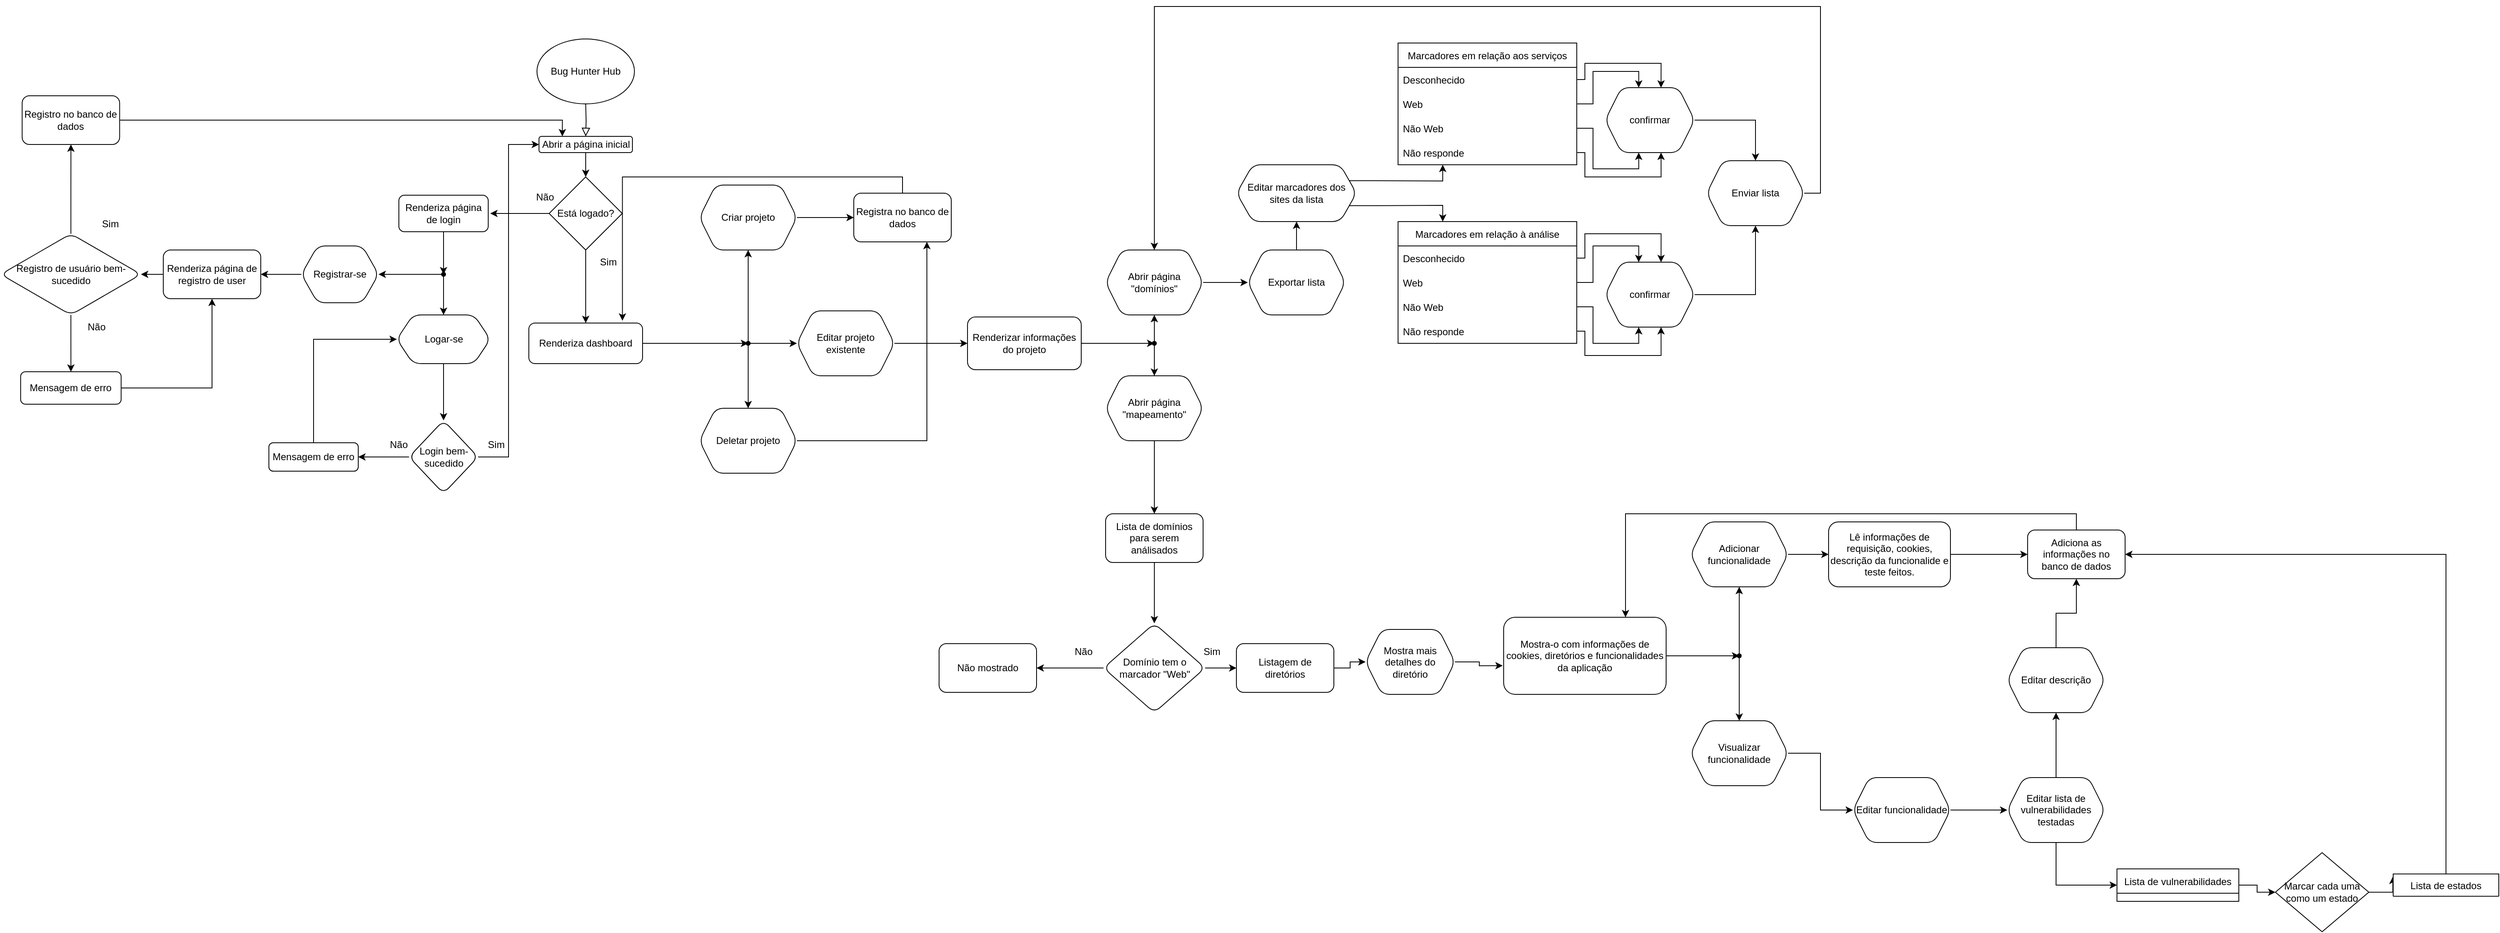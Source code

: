 <mxfile version="20.4.0" type="google"><diagram id="C5RBs43oDa-KdzZeNtuy" name="Page-1"><mxGraphModel grid="1" page="1" gridSize="10" guides="1" tooltips="1" connect="1" arrows="1" fold="1" pageScale="1" pageWidth="827" pageHeight="1169" math="0" shadow="0"><root><mxCell id="WIyWlLk6GJQsqaUBKTNV-0"/><mxCell id="WIyWlLk6GJQsqaUBKTNV-1" parent="WIyWlLk6GJQsqaUBKTNV-0"/><mxCell id="WIyWlLk6GJQsqaUBKTNV-2" value="" style="rounded=0;html=1;jettySize=auto;orthogonalLoop=1;fontSize=11;endArrow=block;endFill=0;endSize=8;strokeWidth=1;shadow=0;labelBackgroundColor=none;edgeStyle=orthogonalEdgeStyle;" edge="1" parent="WIyWlLk6GJQsqaUBKTNV-1" target="bFEDkr_F1PWf1MntrnYC-0"><mxGeometry relative="1" as="geometry"><mxPoint x="380" y="80" as="sourcePoint"/><mxPoint x="315" y="240" as="targetPoint"/></mxGeometry></mxCell><mxCell id="bFEDkr_F1PWf1MntrnYC-7" value="" style="edgeStyle=orthogonalEdgeStyle;rounded=0;orthogonalLoop=1;jettySize=auto;html=1;" edge="1" parent="WIyWlLk6GJQsqaUBKTNV-1" source="bFEDkr_F1PWf1MntrnYC-0" target="bFEDkr_F1PWf1MntrnYC-1"><mxGeometry relative="1" as="geometry"/></mxCell><mxCell id="bFEDkr_F1PWf1MntrnYC-0" value="Abrir a página inicial" style="rounded=1;whiteSpace=wrap;html=1;" vertex="1" parent="WIyWlLk6GJQsqaUBKTNV-1"><mxGeometry x="322.5" y="120" width="115" height="20" as="geometry"/></mxCell><mxCell id="bFEDkr_F1PWf1MntrnYC-9" value="" style="edgeStyle=orthogonalEdgeStyle;rounded=0;orthogonalLoop=1;jettySize=auto;html=1;" edge="1" parent="WIyWlLk6GJQsqaUBKTNV-1" source="bFEDkr_F1PWf1MntrnYC-1"><mxGeometry relative="1" as="geometry"><mxPoint x="262.5" y="215" as="targetPoint"/></mxGeometry></mxCell><mxCell id="bFEDkr_F1PWf1MntrnYC-74" value="" style="edgeStyle=orthogonalEdgeStyle;rounded=0;orthogonalLoop=1;jettySize=auto;html=1;" edge="1" parent="WIyWlLk6GJQsqaUBKTNV-1" source="bFEDkr_F1PWf1MntrnYC-1" target="bFEDkr_F1PWf1MntrnYC-73"><mxGeometry relative="1" as="geometry"/></mxCell><mxCell id="bFEDkr_F1PWf1MntrnYC-1" value="Está logado?" style="rhombus;whiteSpace=wrap;html=1;" vertex="1" parent="WIyWlLk6GJQsqaUBKTNV-1"><mxGeometry x="335" y="170" width="90" height="90" as="geometry"/></mxCell><mxCell id="bFEDkr_F1PWf1MntrnYC-10" value="Não" style="text;html=1;strokeColor=none;fillColor=none;align=center;verticalAlign=middle;whiteSpace=wrap;rounded=0;" vertex="1" parent="WIyWlLk6GJQsqaUBKTNV-1"><mxGeometry x="300" y="180" width="60" height="30" as="geometry"/></mxCell><mxCell id="bFEDkr_F1PWf1MntrnYC-54" value="" style="edgeStyle=orthogonalEdgeStyle;rounded=0;orthogonalLoop=1;jettySize=auto;html=1;" edge="1" parent="WIyWlLk6GJQsqaUBKTNV-1" source="bFEDkr_F1PWf1MntrnYC-15" target="bFEDkr_F1PWf1MntrnYC-53"><mxGeometry relative="1" as="geometry"/></mxCell><mxCell id="bFEDkr_F1PWf1MntrnYC-15" value="Renderiza página de login" style="rounded=1;whiteSpace=wrap;html=1;" vertex="1" parent="WIyWlLk6GJQsqaUBKTNV-1"><mxGeometry x="150" y="192.5" width="110" height="45" as="geometry"/></mxCell><mxCell id="bFEDkr_F1PWf1MntrnYC-64" value="" style="edgeStyle=orthogonalEdgeStyle;rounded=0;orthogonalLoop=1;jettySize=auto;html=1;" edge="1" parent="WIyWlLk6GJQsqaUBKTNV-1" source="bFEDkr_F1PWf1MntrnYC-16" target="bFEDkr_F1PWf1MntrnYC-63"><mxGeometry relative="1" as="geometry"/></mxCell><mxCell id="bFEDkr_F1PWf1MntrnYC-16" value="Logar-se" style="shape=hexagon;perimeter=hexagonPerimeter2;whiteSpace=wrap;html=1;fixedSize=1;rounded=1;" vertex="1" parent="WIyWlLk6GJQsqaUBKTNV-1"><mxGeometry x="147.5" y="340" width="115" height="60" as="geometry"/></mxCell><mxCell id="bFEDkr_F1PWf1MntrnYC-19" value="Bug Hunter Hub" style="ellipse;whiteSpace=wrap;html=1;" vertex="1" parent="WIyWlLk6GJQsqaUBKTNV-1"><mxGeometry x="320" width="120" height="80" as="geometry"/></mxCell><mxCell id="bFEDkr_F1PWf1MntrnYC-38" value="" style="edgeStyle=orthogonalEdgeStyle;rounded=0;orthogonalLoop=1;jettySize=auto;html=1;exitX=0;exitY=0.5;exitDx=0;exitDy=0;" edge="1" parent="WIyWlLk6GJQsqaUBKTNV-1" source="bFEDkr_F1PWf1MntrnYC-59" target="bFEDkr_F1PWf1MntrnYC-37"><mxGeometry relative="1" as="geometry"><mxPoint x="-250" y="290" as="sourcePoint"/></mxGeometry></mxCell><mxCell id="bFEDkr_F1PWf1MntrnYC-45" value="" style="edgeStyle=orthogonalEdgeStyle;rounded=0;orthogonalLoop=1;jettySize=auto;html=1;" edge="1" parent="WIyWlLk6GJQsqaUBKTNV-1" source="bFEDkr_F1PWf1MntrnYC-37" target="bFEDkr_F1PWf1MntrnYC-44"><mxGeometry relative="1" as="geometry"/></mxCell><mxCell id="bFEDkr_F1PWf1MntrnYC-83" value="" style="edgeStyle=orthogonalEdgeStyle;rounded=0;orthogonalLoop=1;jettySize=auto;html=1;" edge="1" parent="WIyWlLk6GJQsqaUBKTNV-1" source="bFEDkr_F1PWf1MntrnYC-37" target="bFEDkr_F1PWf1MntrnYC-82"><mxGeometry relative="1" as="geometry"/></mxCell><mxCell id="bFEDkr_F1PWf1MntrnYC-37" value="Registro de usuário bem-sucedido" style="rhombus;whiteSpace=wrap;html=1;rounded=1;" vertex="1" parent="WIyWlLk6GJQsqaUBKTNV-1"><mxGeometry x="-340" y="240" width="172.5" height="100" as="geometry"/></mxCell><mxCell id="bFEDkr_F1PWf1MntrnYC-43" value="Sim" style="text;html=1;strokeColor=none;fillColor=none;align=center;verticalAlign=middle;whiteSpace=wrap;rounded=0;" vertex="1" parent="WIyWlLk6GJQsqaUBKTNV-1"><mxGeometry x="-230" y="217.5" width="50" height="20" as="geometry"/></mxCell><mxCell id="bFEDkr_F1PWf1MntrnYC-47" value="" style="edgeStyle=orthogonalEdgeStyle;rounded=0;orthogonalLoop=1;jettySize=auto;html=1;entryX=0.5;entryY=1;entryDx=0;entryDy=0;" edge="1" parent="WIyWlLk6GJQsqaUBKTNV-1" source="bFEDkr_F1PWf1MntrnYC-44" target="bFEDkr_F1PWf1MntrnYC-59"><mxGeometry relative="1" as="geometry"><mxPoint x="-192.5" y="320" as="targetPoint"/></mxGeometry></mxCell><mxCell id="bFEDkr_F1PWf1MntrnYC-44" value="Mensagem de erro" style="whiteSpace=wrap;html=1;rounded=1;" vertex="1" parent="WIyWlLk6GJQsqaUBKTNV-1"><mxGeometry x="-315.62" y="410" width="123.75" height="40" as="geometry"/></mxCell><mxCell id="bFEDkr_F1PWf1MntrnYC-48" value="Não" style="text;html=1;strokeColor=none;fillColor=none;align=center;verticalAlign=middle;whiteSpace=wrap;rounded=0;" vertex="1" parent="WIyWlLk6GJQsqaUBKTNV-1"><mxGeometry x="-251.87" y="340" width="60" height="30" as="geometry"/></mxCell><mxCell id="bFEDkr_F1PWf1MntrnYC-58" value="" style="edgeStyle=orthogonalEdgeStyle;rounded=0;orthogonalLoop=1;jettySize=auto;html=1;" edge="1" parent="WIyWlLk6GJQsqaUBKTNV-1" source="bFEDkr_F1PWf1MntrnYC-53" target="bFEDkr_F1PWf1MntrnYC-57"><mxGeometry relative="1" as="geometry"/></mxCell><mxCell id="bFEDkr_F1PWf1MntrnYC-61" style="edgeStyle=orthogonalEdgeStyle;rounded=0;orthogonalLoop=1;jettySize=auto;html=1;entryX=0.5;entryY=0;entryDx=0;entryDy=0;" edge="1" parent="WIyWlLk6GJQsqaUBKTNV-1" source="bFEDkr_F1PWf1MntrnYC-53" target="bFEDkr_F1PWf1MntrnYC-16"><mxGeometry relative="1" as="geometry"/></mxCell><mxCell id="bFEDkr_F1PWf1MntrnYC-53" value="" style="shape=waypoint;sketch=0;size=6;pointerEvents=1;points=[];fillColor=default;resizable=0;rotatable=0;perimeter=centerPerimeter;snapToPoint=1;rounded=1;" vertex="1" parent="WIyWlLk6GJQsqaUBKTNV-1"><mxGeometry x="185" y="270" width="40" height="40" as="geometry"/></mxCell><mxCell id="bFEDkr_F1PWf1MntrnYC-60" style="edgeStyle=orthogonalEdgeStyle;rounded=0;orthogonalLoop=1;jettySize=auto;html=1;exitX=0;exitY=0.5;exitDx=0;exitDy=0;" edge="1" parent="WIyWlLk6GJQsqaUBKTNV-1" source="bFEDkr_F1PWf1MntrnYC-57" target="bFEDkr_F1PWf1MntrnYC-59"><mxGeometry relative="1" as="geometry"/></mxCell><mxCell id="bFEDkr_F1PWf1MntrnYC-57" value="Registrar-se" style="shape=hexagon;perimeter=hexagonPerimeter2;whiteSpace=wrap;html=1;fixedSize=1;sketch=0;rounded=1;" vertex="1" parent="WIyWlLk6GJQsqaUBKTNV-1"><mxGeometry x="30" y="255" width="95" height="70" as="geometry"/></mxCell><mxCell id="bFEDkr_F1PWf1MntrnYC-59" value="Renderiza página de registro de user" style="rounded=1;whiteSpace=wrap;html=1;" vertex="1" parent="WIyWlLk6GJQsqaUBKTNV-1"><mxGeometry x="-140" y="260" width="120" height="60" as="geometry"/></mxCell><mxCell id="bFEDkr_F1PWf1MntrnYC-69" value="" style="edgeStyle=orthogonalEdgeStyle;rounded=0;orthogonalLoop=1;jettySize=auto;html=1;" edge="1" parent="WIyWlLk6GJQsqaUBKTNV-1" source="bFEDkr_F1PWf1MntrnYC-63" target="bFEDkr_F1PWf1MntrnYC-68"><mxGeometry relative="1" as="geometry"/></mxCell><mxCell id="bFEDkr_F1PWf1MntrnYC-85" style="edgeStyle=orthogonalEdgeStyle;rounded=0;orthogonalLoop=1;jettySize=auto;html=1;exitX=1;exitY=0.5;exitDx=0;exitDy=0;entryX=0;entryY=0.5;entryDx=0;entryDy=0;" edge="1" parent="WIyWlLk6GJQsqaUBKTNV-1" source="bFEDkr_F1PWf1MntrnYC-63" target="bFEDkr_F1PWf1MntrnYC-0"><mxGeometry relative="1" as="geometry"/></mxCell><mxCell id="bFEDkr_F1PWf1MntrnYC-63" value="Login bem-sucedido" style="rhombus;whiteSpace=wrap;html=1;rounded=1;" vertex="1" parent="WIyWlLk6GJQsqaUBKTNV-1"><mxGeometry x="162.5" y="470" width="85" height="90" as="geometry"/></mxCell><mxCell id="bFEDkr_F1PWf1MntrnYC-71" style="edgeStyle=orthogonalEdgeStyle;rounded=0;orthogonalLoop=1;jettySize=auto;html=1;exitX=0.5;exitY=0;exitDx=0;exitDy=0;entryX=0;entryY=0.5;entryDx=0;entryDy=0;" edge="1" parent="WIyWlLk6GJQsqaUBKTNV-1" source="bFEDkr_F1PWf1MntrnYC-68" target="bFEDkr_F1PWf1MntrnYC-16"><mxGeometry relative="1" as="geometry"/></mxCell><mxCell id="bFEDkr_F1PWf1MntrnYC-68" value="Mensagem de erro" style="whiteSpace=wrap;html=1;rounded=1;" vertex="1" parent="WIyWlLk6GJQsqaUBKTNV-1"><mxGeometry x="-10" y="497.5" width="110" height="35" as="geometry"/></mxCell><mxCell id="bFEDkr_F1PWf1MntrnYC-70" value="Não" style="text;html=1;strokeColor=none;fillColor=none;align=center;verticalAlign=middle;whiteSpace=wrap;rounded=0;" vertex="1" parent="WIyWlLk6GJQsqaUBKTNV-1"><mxGeometry x="120" y="485" width="60" height="30" as="geometry"/></mxCell><mxCell id="bFEDkr_F1PWf1MntrnYC-87" style="edgeStyle=orthogonalEdgeStyle;rounded=0;orthogonalLoop=1;jettySize=auto;html=1;exitX=1;exitY=0.5;exitDx=0;exitDy=0;" edge="1" parent="WIyWlLk6GJQsqaUBKTNV-1" source="bFEDkr_F1PWf1MntrnYC-73"><mxGeometry relative="1" as="geometry"><mxPoint x="440.353" y="365.529" as="targetPoint"/></mxGeometry></mxCell><mxCell id="bFEDkr_F1PWf1MntrnYC-89" value="" style="edgeStyle=orthogonalEdgeStyle;rounded=0;orthogonalLoop=1;jettySize=auto;html=1;" edge="1" parent="WIyWlLk6GJQsqaUBKTNV-1" source="bFEDkr_F1PWf1MntrnYC-73" target="bFEDkr_F1PWf1MntrnYC-88"><mxGeometry relative="1" as="geometry"/></mxCell><mxCell id="bFEDkr_F1PWf1MntrnYC-73" value="Renderiza dashboard" style="rounded=1;whiteSpace=wrap;html=1;" vertex="1" parent="WIyWlLk6GJQsqaUBKTNV-1"><mxGeometry x="310" y="350" width="140" height="50" as="geometry"/></mxCell><mxCell id="bFEDkr_F1PWf1MntrnYC-75" value="Sim" style="text;html=1;strokeColor=none;fillColor=none;align=center;verticalAlign=middle;whiteSpace=wrap;rounded=0;" vertex="1" parent="WIyWlLk6GJQsqaUBKTNV-1"><mxGeometry x="377.5" y="260" width="60" height="30" as="geometry"/></mxCell><mxCell id="bFEDkr_F1PWf1MntrnYC-84" style="edgeStyle=orthogonalEdgeStyle;rounded=0;orthogonalLoop=1;jettySize=auto;html=1;exitX=1;exitY=0.5;exitDx=0;exitDy=0;entryX=0.25;entryY=0;entryDx=0;entryDy=0;" edge="1" parent="WIyWlLk6GJQsqaUBKTNV-1" source="bFEDkr_F1PWf1MntrnYC-82" target="bFEDkr_F1PWf1MntrnYC-0"><mxGeometry relative="1" as="geometry"/></mxCell><mxCell id="bFEDkr_F1PWf1MntrnYC-82" value="Registro no banco de dados" style="whiteSpace=wrap;html=1;rounded=1;" vertex="1" parent="WIyWlLk6GJQsqaUBKTNV-1"><mxGeometry x="-313.74" y="70" width="120" height="60" as="geometry"/></mxCell><mxCell id="bFEDkr_F1PWf1MntrnYC-86" value="Sim" style="text;html=1;strokeColor=none;fillColor=none;align=center;verticalAlign=middle;whiteSpace=wrap;rounded=0;" vertex="1" parent="WIyWlLk6GJQsqaUBKTNV-1"><mxGeometry x="240" y="485" width="60" height="30" as="geometry"/></mxCell><mxCell id="bFEDkr_F1PWf1MntrnYC-91" value="" style="edgeStyle=orthogonalEdgeStyle;rounded=0;orthogonalLoop=1;jettySize=auto;html=1;" edge="1" parent="WIyWlLk6GJQsqaUBKTNV-1" source="bFEDkr_F1PWf1MntrnYC-88" target="bFEDkr_F1PWf1MntrnYC-90"><mxGeometry relative="1" as="geometry"/></mxCell><mxCell id="bFEDkr_F1PWf1MntrnYC-97" value="" style="edgeStyle=orthogonalEdgeStyle;rounded=0;orthogonalLoop=1;jettySize=auto;html=1;" edge="1" parent="WIyWlLk6GJQsqaUBKTNV-1" source="bFEDkr_F1PWf1MntrnYC-88" target="bFEDkr_F1PWf1MntrnYC-96"><mxGeometry relative="1" as="geometry"/></mxCell><mxCell id="bFEDkr_F1PWf1MntrnYC-99" value="" style="edgeStyle=orthogonalEdgeStyle;rounded=0;orthogonalLoop=1;jettySize=auto;html=1;" edge="1" parent="WIyWlLk6GJQsqaUBKTNV-1" source="bFEDkr_F1PWf1MntrnYC-88" target="bFEDkr_F1PWf1MntrnYC-98"><mxGeometry relative="1" as="geometry"/></mxCell><mxCell id="bFEDkr_F1PWf1MntrnYC-88" value="" style="shape=waypoint;sketch=0;size=6;pointerEvents=1;points=[];fillColor=default;resizable=0;rotatable=0;perimeter=centerPerimeter;snapToPoint=1;rounded=1;" vertex="1" parent="WIyWlLk6GJQsqaUBKTNV-1"><mxGeometry x="560" y="355" width="40" height="40" as="geometry"/></mxCell><mxCell id="bFEDkr_F1PWf1MntrnYC-94" value="" style="edgeStyle=orthogonalEdgeStyle;rounded=0;orthogonalLoop=1;jettySize=auto;html=1;" edge="1" parent="WIyWlLk6GJQsqaUBKTNV-1" source="bFEDkr_F1PWf1MntrnYC-90" target="bFEDkr_F1PWf1MntrnYC-93"><mxGeometry relative="1" as="geometry"/></mxCell><mxCell id="bFEDkr_F1PWf1MntrnYC-90" value="Criar projeto" style="shape=hexagon;perimeter=hexagonPerimeter2;whiteSpace=wrap;html=1;fixedSize=1;sketch=0;rounded=1;" vertex="1" parent="WIyWlLk6GJQsqaUBKTNV-1"><mxGeometry x="520" y="180" width="120" height="80" as="geometry"/></mxCell><mxCell id="bFEDkr_F1PWf1MntrnYC-95" style="edgeStyle=orthogonalEdgeStyle;rounded=0;orthogonalLoop=1;jettySize=auto;html=1;exitX=0.5;exitY=0;exitDx=0;exitDy=0;entryX=0.823;entryY=-0.058;entryDx=0;entryDy=0;entryPerimeter=0;" edge="1" parent="WIyWlLk6GJQsqaUBKTNV-1" source="bFEDkr_F1PWf1MntrnYC-93" target="bFEDkr_F1PWf1MntrnYC-73"><mxGeometry relative="1" as="geometry"/></mxCell><mxCell id="bFEDkr_F1PWf1MntrnYC-93" value="Registra no banco de dados" style="rounded=1;whiteSpace=wrap;html=1;sketch=0;" vertex="1" parent="WIyWlLk6GJQsqaUBKTNV-1"><mxGeometry x="710" y="190" width="120" height="60" as="geometry"/></mxCell><mxCell id="bFEDkr_F1PWf1MntrnYC-102" style="edgeStyle=orthogonalEdgeStyle;rounded=0;orthogonalLoop=1;jettySize=auto;html=1;exitX=1;exitY=0.5;exitDx=0;exitDy=0;entryX=0.75;entryY=1;entryDx=0;entryDy=0;" edge="1" parent="WIyWlLk6GJQsqaUBKTNV-1" source="bFEDkr_F1PWf1MntrnYC-96" target="bFEDkr_F1PWf1MntrnYC-93"><mxGeometry relative="1" as="geometry"/></mxCell><mxCell id="bFEDkr_F1PWf1MntrnYC-96" value="Deletar projeto" style="shape=hexagon;perimeter=hexagonPerimeter2;whiteSpace=wrap;html=1;fixedSize=1;sketch=0;rounded=1;" vertex="1" parent="WIyWlLk6GJQsqaUBKTNV-1"><mxGeometry x="520" y="455" width="120" height="80" as="geometry"/></mxCell><mxCell id="bFEDkr_F1PWf1MntrnYC-106" value="" style="edgeStyle=orthogonalEdgeStyle;rounded=0;orthogonalLoop=1;jettySize=auto;html=1;" edge="1" parent="WIyWlLk6GJQsqaUBKTNV-1" source="bFEDkr_F1PWf1MntrnYC-98" target="bFEDkr_F1PWf1MntrnYC-105"><mxGeometry relative="1" as="geometry"/></mxCell><mxCell id="bFEDkr_F1PWf1MntrnYC-98" value="Editar projeto existente" style="shape=hexagon;perimeter=hexagonPerimeter2;whiteSpace=wrap;html=1;fixedSize=1;sketch=0;rounded=1;" vertex="1" parent="WIyWlLk6GJQsqaUBKTNV-1"><mxGeometry x="640" y="335" width="120" height="80" as="geometry"/></mxCell><mxCell id="bFEDkr_F1PWf1MntrnYC-113" value="" style="edgeStyle=orthogonalEdgeStyle;rounded=0;orthogonalLoop=1;jettySize=auto;html=1;" edge="1" parent="WIyWlLk6GJQsqaUBKTNV-1" source="bFEDkr_F1PWf1MntrnYC-105" target="bFEDkr_F1PWf1MntrnYC-112"><mxGeometry relative="1" as="geometry"/></mxCell><mxCell id="bFEDkr_F1PWf1MntrnYC-105" value="Renderizar informações do projeto" style="rounded=1;whiteSpace=wrap;html=1;sketch=0;" vertex="1" parent="WIyWlLk6GJQsqaUBKTNV-1"><mxGeometry x="850" y="342.5" width="140" height="65" as="geometry"/></mxCell><mxCell id="Kjk6HIuA1YvNjV5WwaWf-91" style="edgeStyle=orthogonalEdgeStyle;rounded=0;orthogonalLoop=1;jettySize=auto;html=1;entryX=0;entryY=0.5;entryDx=0;entryDy=0;" edge="1" parent="WIyWlLk6GJQsqaUBKTNV-1" source="bFEDkr_F1PWf1MntrnYC-108" target="Kjk6HIuA1YvNjV5WwaWf-9"><mxGeometry relative="1" as="geometry"/></mxCell><mxCell id="bFEDkr_F1PWf1MntrnYC-108" value="Abrir página &quot;domínios&quot;" style="shape=hexagon;perimeter=hexagonPerimeter2;whiteSpace=wrap;html=1;fixedSize=1;rounded=1;sketch=0;" vertex="1" parent="WIyWlLk6GJQsqaUBKTNV-1"><mxGeometry x="1020" y="260" width="120" height="80" as="geometry"/></mxCell><mxCell id="bFEDkr_F1PWf1MntrnYC-117" value="" style="edgeStyle=orthogonalEdgeStyle;rounded=0;orthogonalLoop=1;jettySize=auto;html=1;" edge="1" parent="WIyWlLk6GJQsqaUBKTNV-1" source="bFEDkr_F1PWf1MntrnYC-110" target="bFEDkr_F1PWf1MntrnYC-116"><mxGeometry relative="1" as="geometry"/></mxCell><mxCell id="bFEDkr_F1PWf1MntrnYC-110" value="Abrir página &quot;mapeamento&quot;" style="shape=hexagon;perimeter=hexagonPerimeter2;whiteSpace=wrap;html=1;fixedSize=1;rounded=1;sketch=0;" vertex="1" parent="WIyWlLk6GJQsqaUBKTNV-1"><mxGeometry x="1020" y="415" width="120" height="80" as="geometry"/></mxCell><mxCell id="bFEDkr_F1PWf1MntrnYC-114" style="edgeStyle=orthogonalEdgeStyle;rounded=0;orthogonalLoop=1;jettySize=auto;html=1;entryX=0.5;entryY=1;entryDx=0;entryDy=0;" edge="1" parent="WIyWlLk6GJQsqaUBKTNV-1" source="bFEDkr_F1PWf1MntrnYC-112" target="bFEDkr_F1PWf1MntrnYC-108"><mxGeometry relative="1" as="geometry"/></mxCell><mxCell id="bFEDkr_F1PWf1MntrnYC-115" style="edgeStyle=orthogonalEdgeStyle;rounded=0;orthogonalLoop=1;jettySize=auto;html=1;entryX=0.5;entryY=0;entryDx=0;entryDy=0;" edge="1" parent="WIyWlLk6GJQsqaUBKTNV-1" source="bFEDkr_F1PWf1MntrnYC-112" target="bFEDkr_F1PWf1MntrnYC-110"><mxGeometry relative="1" as="geometry"/></mxCell><mxCell id="bFEDkr_F1PWf1MntrnYC-112" value="" style="shape=waypoint;sketch=0;size=6;pointerEvents=1;points=[];fillColor=default;resizable=0;rotatable=0;perimeter=centerPerimeter;snapToPoint=1;rounded=1;" vertex="1" parent="WIyWlLk6GJQsqaUBKTNV-1"><mxGeometry x="1060" y="355" width="40" height="40" as="geometry"/></mxCell><mxCell id="bFEDkr_F1PWf1MntrnYC-122" value="" style="edgeStyle=orthogonalEdgeStyle;rounded=0;orthogonalLoop=1;jettySize=auto;html=1;" edge="1" parent="WIyWlLk6GJQsqaUBKTNV-1" source="bFEDkr_F1PWf1MntrnYC-116" target="bFEDkr_F1PWf1MntrnYC-121"><mxGeometry relative="1" as="geometry"/></mxCell><mxCell id="bFEDkr_F1PWf1MntrnYC-116" value="Lista de domínios para serem análisados" style="rounded=1;whiteSpace=wrap;html=1;sketch=0;" vertex="1" parent="WIyWlLk6GJQsqaUBKTNV-1"><mxGeometry x="1020" y="585" width="120" height="60" as="geometry"/></mxCell><mxCell id="bFEDkr_F1PWf1MntrnYC-124" value="" style="edgeStyle=orthogonalEdgeStyle;rounded=0;orthogonalLoop=1;jettySize=auto;html=1;" edge="1" parent="WIyWlLk6GJQsqaUBKTNV-1" source="bFEDkr_F1PWf1MntrnYC-121" target="bFEDkr_F1PWf1MntrnYC-123"><mxGeometry relative="1" as="geometry"/></mxCell><mxCell id="bFEDkr_F1PWf1MntrnYC-208" value="" style="edgeStyle=orthogonalEdgeStyle;rounded=0;orthogonalLoop=1;jettySize=auto;html=1;" edge="1" parent="WIyWlLk6GJQsqaUBKTNV-1" source="bFEDkr_F1PWf1MntrnYC-121" target="bFEDkr_F1PWf1MntrnYC-207"><mxGeometry relative="1" as="geometry"/></mxCell><mxCell id="bFEDkr_F1PWf1MntrnYC-121" value="Domínio tem o marcador &quot;Web&quot;" style="rhombus;whiteSpace=wrap;html=1;rounded=1;sketch=0;" vertex="1" parent="WIyWlLk6GJQsqaUBKTNV-1"><mxGeometry x="1017.5" y="720" width="125" height="110" as="geometry"/></mxCell><mxCell id="Kjk6HIuA1YvNjV5WwaWf-14" style="edgeStyle=orthogonalEdgeStyle;rounded=0;orthogonalLoop=1;jettySize=auto;html=1;" edge="1" parent="WIyWlLk6GJQsqaUBKTNV-1" source="Kjk6HIuA1YvNjV5WwaWf-9" target="Kjk6HIuA1YvNjV5WwaWf-13"><mxGeometry relative="1" as="geometry"/></mxCell><mxCell id="Kjk6HIuA1YvNjV5WwaWf-9" value="Exportar lista" style="shape=hexagon;perimeter=hexagonPerimeter2;whiteSpace=wrap;html=1;fixedSize=1;rounded=1;sketch=0;" vertex="1" parent="WIyWlLk6GJQsqaUBKTNV-1"><mxGeometry x="1195" y="260" width="120" height="80" as="geometry"/></mxCell><mxCell id="bFEDkr_F1PWf1MntrnYC-123" value="Não mostrado" style="whiteSpace=wrap;html=1;rounded=1;sketch=0;" vertex="1" parent="WIyWlLk6GJQsqaUBKTNV-1"><mxGeometry x="815" y="745" width="120" height="60" as="geometry"/></mxCell><mxCell id="bFEDkr_F1PWf1MntrnYC-125" value="Não" style="text;html=1;strokeColor=none;fillColor=none;align=center;verticalAlign=middle;whiteSpace=wrap;rounded=0;" vertex="1" parent="WIyWlLk6GJQsqaUBKTNV-1"><mxGeometry x="962.5" y="740" width="60" height="30" as="geometry"/></mxCell><mxCell id="Kjk6HIuA1YvNjV5WwaWf-92" style="edgeStyle=orthogonalEdgeStyle;rounded=0;orthogonalLoop=1;jettySize=auto;html=1;exitX=1;exitY=0.5;exitDx=0;exitDy=0;entryX=0.5;entryY=0;entryDx=0;entryDy=0;" edge="1" parent="WIyWlLk6GJQsqaUBKTNV-1" source="Kjk6HIuA1YvNjV5WwaWf-11" target="bFEDkr_F1PWf1MntrnYC-108"><mxGeometry relative="1" as="geometry"><Array as="points"><mxPoint x="1900" y="190"/><mxPoint x="1900" y="-40"/><mxPoint x="1080" y="-40"/></Array></mxGeometry></mxCell><mxCell id="Kjk6HIuA1YvNjV5WwaWf-11" value="Enviar lista" style="shape=hexagon;perimeter=hexagonPerimeter2;whiteSpace=wrap;html=1;fixedSize=1;rounded=1;sketch=0;" vertex="1" parent="WIyWlLk6GJQsqaUBKTNV-1"><mxGeometry x="1760" y="150" width="120" height="80" as="geometry"/></mxCell><mxCell id="Kjk6HIuA1YvNjV5WwaWf-58" style="edgeStyle=orthogonalEdgeStyle;rounded=0;orthogonalLoop=1;jettySize=auto;html=1;exitX=1;exitY=0.75;exitDx=0;exitDy=0;entryX=0.25;entryY=0;entryDx=0;entryDy=0;" edge="1" parent="WIyWlLk6GJQsqaUBKTNV-1" source="Kjk6HIuA1YvNjV5WwaWf-13" target="Kjk6HIuA1YvNjV5WwaWf-53"><mxGeometry relative="1" as="geometry"/></mxCell><mxCell id="Kjk6HIuA1YvNjV5WwaWf-59" style="edgeStyle=orthogonalEdgeStyle;rounded=0;orthogonalLoop=1;jettySize=auto;html=1;exitX=1;exitY=0.25;exitDx=0;exitDy=0;entryX=0.25;entryY=1;entryDx=0;entryDy=0;" edge="1" parent="WIyWlLk6GJQsqaUBKTNV-1" source="Kjk6HIuA1YvNjV5WwaWf-13" target="bFEDkr_F1PWf1MntrnYC-174"><mxGeometry relative="1" as="geometry"/></mxCell><mxCell id="Kjk6HIuA1YvNjV5WwaWf-13" value="Editar marcadores dos sites da lista" style="shape=hexagon;perimeter=hexagonPerimeter2;whiteSpace=wrap;html=1;fixedSize=1;rounded=1;sketch=0;" vertex="1" parent="WIyWlLk6GJQsqaUBKTNV-1"><mxGeometry x="1181.25" y="155" width="147.5" height="70" as="geometry"/></mxCell><mxCell id="bFEDkr_F1PWf1MntrnYC-140" value="" style="edgeStyle=orthogonalEdgeStyle;rounded=0;orthogonalLoop=1;jettySize=auto;html=1;" edge="1" parent="WIyWlLk6GJQsqaUBKTNV-1" source="bFEDkr_F1PWf1MntrnYC-128" target="bFEDkr_F1PWf1MntrnYC-139"><mxGeometry relative="1" as="geometry"/></mxCell><mxCell id="bFEDkr_F1PWf1MntrnYC-128" value="Mostra-o com informações de cookies, diretórios e funcionalidades da aplicação" style="whiteSpace=wrap;html=1;rounded=1;sketch=0;" vertex="1" parent="WIyWlLk6GJQsqaUBKTNV-1"><mxGeometry x="1510" y="712.5" width="200" height="95" as="geometry"/></mxCell><mxCell id="bFEDkr_F1PWf1MntrnYC-137" value="" style="edgeStyle=orthogonalEdgeStyle;rounded=0;orthogonalLoop=1;jettySize=auto;html=1;" edge="1" parent="WIyWlLk6GJQsqaUBKTNV-1" source="bFEDkr_F1PWf1MntrnYC-132" target="bFEDkr_F1PWf1MntrnYC-136"><mxGeometry relative="1" as="geometry"/></mxCell><mxCell id="bFEDkr_F1PWf1MntrnYC-132" value="Lê informações de requisição, cookies, descrição da funcionalide e teste feitos." style="whiteSpace=wrap;html=1;rounded=1;sketch=0;" vertex="1" parent="WIyWlLk6GJQsqaUBKTNV-1"><mxGeometry x="1910" y="595" width="150" height="80" as="geometry"/></mxCell><mxCell id="bFEDkr_F1PWf1MntrnYC-135" style="edgeStyle=orthogonalEdgeStyle;rounded=0;orthogonalLoop=1;jettySize=auto;html=1;exitX=1;exitY=0.5;exitDx=0;exitDy=0;entryX=0;entryY=0.5;entryDx=0;entryDy=0;" edge="1" parent="WIyWlLk6GJQsqaUBKTNV-1" source="bFEDkr_F1PWf1MntrnYC-130" target="bFEDkr_F1PWf1MntrnYC-132"><mxGeometry relative="1" as="geometry"/></mxCell><mxCell id="bFEDkr_F1PWf1MntrnYC-130" value="Adicionar funcionalidade" style="shape=hexagon;perimeter=hexagonPerimeter2;whiteSpace=wrap;html=1;fixedSize=1;rounded=1;sketch=0;" vertex="1" parent="WIyWlLk6GJQsqaUBKTNV-1"><mxGeometry x="1740" y="595" width="120" height="80" as="geometry"/></mxCell><mxCell id="bFEDkr_F1PWf1MntrnYC-138" style="edgeStyle=orthogonalEdgeStyle;rounded=0;orthogonalLoop=1;jettySize=auto;html=1;exitX=0.5;exitY=0;exitDx=0;exitDy=0;entryX=0.75;entryY=0;entryDx=0;entryDy=0;" edge="1" parent="WIyWlLk6GJQsqaUBKTNV-1" source="bFEDkr_F1PWf1MntrnYC-136" target="bFEDkr_F1PWf1MntrnYC-128"><mxGeometry relative="1" as="geometry"/></mxCell><mxCell id="bFEDkr_F1PWf1MntrnYC-136" value="Adiciona as informações no banco de dados" style="whiteSpace=wrap;html=1;rounded=1;sketch=0;" vertex="1" parent="WIyWlLk6GJQsqaUBKTNV-1"><mxGeometry x="2155" y="605" width="120" height="60" as="geometry"/></mxCell><mxCell id="bFEDkr_F1PWf1MntrnYC-139" value="" style="shape=waypoint;sketch=0;size=6;pointerEvents=1;points=[];fillColor=default;resizable=0;rotatable=0;perimeter=centerPerimeter;snapToPoint=1;rounded=1;" vertex="1" parent="WIyWlLk6GJQsqaUBKTNV-1"><mxGeometry x="1780" y="740" width="40" height="40" as="geometry"/></mxCell><mxCell id="bFEDkr_F1PWf1MntrnYC-216" style="edgeStyle=orthogonalEdgeStyle;rounded=0;orthogonalLoop=1;jettySize=auto;html=1;exitX=1;exitY=0.5;exitDx=0;exitDy=0;entryX=0;entryY=0.5;entryDx=0;entryDy=0;" edge="1" parent="WIyWlLk6GJQsqaUBKTNV-1" source="bFEDkr_F1PWf1MntrnYC-142" target="bFEDkr_F1PWf1MntrnYC-149"><mxGeometry relative="1" as="geometry"/></mxCell><mxCell id="bFEDkr_F1PWf1MntrnYC-142" value="Visualizar funcionalidade" style="shape=hexagon;perimeter=hexagonPerimeter2;whiteSpace=wrap;html=1;fixedSize=1;sketch=0;rounded=1;" vertex="1" parent="WIyWlLk6GJQsqaUBKTNV-1"><mxGeometry x="1740" y="840" width="120" height="80" as="geometry"/></mxCell><mxCell id="Kjk6HIuA1YvNjV5WwaWf-82" style="edgeStyle=orthogonalEdgeStyle;rounded=0;orthogonalLoop=1;jettySize=auto;html=1;" edge="1" parent="WIyWlLk6GJQsqaUBKTNV-1" source="Kjk6HIuA1YvNjV5WwaWf-26" target="Kjk6HIuA1YvNjV5WwaWf-11"><mxGeometry relative="1" as="geometry"/></mxCell><mxCell id="Kjk6HIuA1YvNjV5WwaWf-26" value="confirmar" style="shape=hexagon;perimeter=hexagonPerimeter2;whiteSpace=wrap;html=1;fixedSize=1;rounded=1;sketch=0;" vertex="1" parent="WIyWlLk6GJQsqaUBKTNV-1"><mxGeometry x="1635" y="60" width="110" height="80" as="geometry"/></mxCell><mxCell id="bFEDkr_F1PWf1MntrnYC-143" value="" style="edgeStyle=orthogonalEdgeStyle;rounded=0;orthogonalLoop=1;jettySize=auto;html=1;" edge="1" parent="WIyWlLk6GJQsqaUBKTNV-1" source="bFEDkr_F1PWf1MntrnYC-139" target="bFEDkr_F1PWf1MntrnYC-142"><mxGeometry relative="1" as="geometry"/></mxCell><mxCell id="bFEDkr_F1PWf1MntrnYC-141" style="edgeStyle=orthogonalEdgeStyle;rounded=0;orthogonalLoop=1;jettySize=auto;html=1;entryX=0.5;entryY=1;entryDx=0;entryDy=0;" edge="1" parent="WIyWlLk6GJQsqaUBKTNV-1" source="bFEDkr_F1PWf1MntrnYC-139" target="bFEDkr_F1PWf1MntrnYC-130"><mxGeometry relative="1" as="geometry"/></mxCell><mxCell id="bFEDkr_F1PWf1MntrnYC-218" value="" style="edgeStyle=orthogonalEdgeStyle;rounded=0;orthogonalLoop=1;jettySize=auto;html=1;" edge="1" parent="WIyWlLk6GJQsqaUBKTNV-1" source="bFEDkr_F1PWf1MntrnYC-149" target="bFEDkr_F1PWf1MntrnYC-217"><mxGeometry relative="1" as="geometry"/></mxCell><mxCell id="bFEDkr_F1PWf1MntrnYC-149" value="Editar funcionalidade" style="shape=hexagon;perimeter=hexagonPerimeter2;whiteSpace=wrap;html=1;fixedSize=1;sketch=0;rounded=1;" vertex="1" parent="WIyWlLk6GJQsqaUBKTNV-1"><mxGeometry x="1940" y="910" width="120" height="80" as="geometry"/></mxCell><mxCell id="bFEDkr_F1PWf1MntrnYC-195" value="" style="edgeStyle=orthogonalEdgeStyle;rounded=0;orthogonalLoop=1;jettySize=auto;html=1;" edge="1" parent="WIyWlLk6GJQsqaUBKTNV-1" source="bFEDkr_F1PWf1MntrnYC-168" target="bFEDkr_F1PWf1MntrnYC-194"><mxGeometry relative="1" as="geometry"/></mxCell><mxCell id="bFEDkr_F1PWf1MntrnYC-168" value="Lista de vulnerabilidades" style="swimlane;fontStyle=0;childLayout=stackLayout;horizontal=1;startSize=30;horizontalStack=0;resizeParent=1;resizeParentMax=0;resizeLast=0;collapsible=1;marginBottom=0;strokeColor=default;" collapsed="1" vertex="1" parent="WIyWlLk6GJQsqaUBKTNV-1"><mxGeometry x="2265" y="1022.5" width="150" height="40" as="geometry"><mxRectangle x="2080" y="1012.5" width="180" height="540" as="alternateBounds"/></mxGeometry></mxCell><mxCell id="bFEDkr_F1PWf1MntrnYC-184" value="Git Exposed" style="text;strokeColor=none;fillColor=none;align=left;verticalAlign=middle;spacingLeft=4;spacingRight=4;overflow=hidden;points=[[0,0.5],[1,0.5]];portConstraint=eastwest;rotatable=0;" vertex="1" parent="bFEDkr_F1PWf1MntrnYC-168"><mxGeometry y="30" width="180" height="30" as="geometry"/></mxCell><mxCell id="bFEDkr_F1PWf1MntrnYC-169" value="LFI" style="text;strokeColor=none;fillColor=none;align=left;verticalAlign=middle;spacingLeft=4;spacingRight=4;overflow=hidden;points=[[0,0.5],[1,0.5]];portConstraint=eastwest;rotatable=0;" vertex="1" parent="bFEDkr_F1PWf1MntrnYC-168"><mxGeometry y="60" width="180" height="30" as="geometry"/></mxCell><mxCell id="bFEDkr_F1PWf1MntrnYC-170" value="RFI" style="text;strokeColor=none;fillColor=none;align=left;verticalAlign=middle;spacingLeft=4;spacingRight=4;overflow=hidden;points=[[0,0.5],[1,0.5]];portConstraint=eastwest;rotatable=0;" vertex="1" parent="bFEDkr_F1PWf1MntrnYC-168"><mxGeometry y="90" width="180" height="30" as="geometry"/></mxCell><mxCell id="bFEDkr_F1PWf1MntrnYC-171" value="Open Redirect" style="text;strokeColor=none;fillColor=none;align=left;verticalAlign=middle;spacingLeft=4;spacingRight=4;overflow=hidden;points=[[0,0.5],[1,0.5]];portConstraint=eastwest;rotatable=0;" vertex="1" parent="bFEDkr_F1PWf1MntrnYC-168"><mxGeometry y="120" width="180" height="30" as="geometry"/></mxCell><mxCell id="bFEDkr_F1PWf1MntrnYC-185" value="IDOR" style="text;strokeColor=none;fillColor=none;align=left;verticalAlign=middle;spacingLeft=4;spacingRight=4;overflow=hidden;points=[[0,0.5],[1,0.5]];portConstraint=eastwest;rotatable=0;" vertex="1" parent="bFEDkr_F1PWf1MntrnYC-168"><mxGeometry y="150" width="180" height="30" as="geometry"/></mxCell><mxCell id="bFEDkr_F1PWf1MntrnYC-172" value="SQL Injection" style="text;strokeColor=none;fillColor=none;align=left;verticalAlign=middle;spacingLeft=4;spacingRight=4;overflow=hidden;points=[[0,0.5],[1,0.5]];portConstraint=eastwest;rotatable=0;" vertex="1" parent="bFEDkr_F1PWf1MntrnYC-168"><mxGeometry y="180" width="180" height="30" as="geometry"/></mxCell><mxCell id="bFEDkr_F1PWf1MntrnYC-181" value="XSS    " style="text;strokeColor=none;fillColor=none;align=left;verticalAlign=middle;spacingLeft=4;spacingRight=4;overflow=hidden;points=[[0,0.5],[1,0.5]];portConstraint=eastwest;rotatable=0;" vertex="1" parent="bFEDkr_F1PWf1MntrnYC-168"><mxGeometry y="210" width="180" height="30" as="geometry"/></mxCell><mxCell id="bFEDkr_F1PWf1MntrnYC-182" value="Cryptographic Problems" style="text;strokeColor=none;fillColor=none;align=left;verticalAlign=middle;spacingLeft=4;spacingRight=4;overflow=hidden;points=[[0,0.5],[1,0.5]];portConstraint=eastwest;rotatable=0;" vertex="1" parent="bFEDkr_F1PWf1MntrnYC-168"><mxGeometry y="240" width="180" height="30" as="geometry"/></mxCell><mxCell id="bFEDkr_F1PWf1MntrnYC-183" value="Logic Error" style="text;strokeColor=none;fillColor=none;align=left;verticalAlign=middle;spacingLeft=4;spacingRight=4;overflow=hidden;points=[[0,0.5],[1,0.5]];portConstraint=eastwest;rotatable=0;" vertex="1" parent="bFEDkr_F1PWf1MntrnYC-168"><mxGeometry y="270" width="180" height="30" as="geometry"/></mxCell><mxCell id="bFEDkr_F1PWf1MntrnYC-186" value="Versão desatualizada" style="text;strokeColor=none;fillColor=none;align=left;verticalAlign=middle;spacingLeft=4;spacingRight=4;overflow=hidden;points=[[0,0.5],[1,0.5]];portConstraint=eastwest;rotatable=0;" vertex="1" parent="bFEDkr_F1PWf1MntrnYC-168"><mxGeometry y="300" width="180" height="30" as="geometry"/></mxCell><mxCell id="bFEDkr_F1PWf1MntrnYC-173" value="RCE" style="text;strokeColor=none;fillColor=none;align=left;verticalAlign=middle;spacingLeft=4;spacingRight=4;overflow=hidden;points=[[0,0.5],[1,0.5]];portConstraint=eastwest;rotatable=0;" vertex="1" parent="bFEDkr_F1PWf1MntrnYC-168"><mxGeometry y="330" width="180" height="30" as="geometry"/></mxCell><mxCell id="bFEDkr_F1PWf1MntrnYC-187" value="Broken Access Control" style="text;strokeColor=none;fillColor=none;align=left;verticalAlign=middle;spacingLeft=4;spacingRight=4;overflow=hidden;points=[[0,0.5],[1,0.5]];portConstraint=eastwest;rotatable=0;" vertex="1" parent="bFEDkr_F1PWf1MntrnYC-168"><mxGeometry y="360" width="180" height="30" as="geometry"/></mxCell><mxCell id="bFEDkr_F1PWf1MntrnYC-188" value="BruteForce" style="text;strokeColor=none;fillColor=none;align=left;verticalAlign=middle;spacingLeft=4;spacingRight=4;overflow=hidden;points=[[0,0.5],[1,0.5]];portConstraint=eastwest;rotatable=0;" vertex="1" parent="bFEDkr_F1PWf1MntrnYC-168"><mxGeometry y="390" width="180" height="30" as="geometry"/></mxCell><mxCell id="bFEDkr_F1PWf1MntrnYC-189" value="Sensitive Data Exposure" style="text;strokeColor=none;fillColor=none;align=left;verticalAlign=middle;spacingLeft=4;spacingRight=4;overflow=hidden;points=[[0,0.5],[1,0.5]];portConstraint=eastwest;rotatable=0;" vertex="1" parent="bFEDkr_F1PWf1MntrnYC-168"><mxGeometry y="420" width="180" height="30" as="geometry"/></mxCell><mxCell id="bFEDkr_F1PWf1MntrnYC-190" value="SSRF" style="text;strokeColor=none;fillColor=none;align=left;verticalAlign=middle;spacingLeft=4;spacingRight=4;overflow=hidden;points=[[0,0.5],[1,0.5]];portConstraint=eastwest;rotatable=0;" vertex="1" parent="bFEDkr_F1PWf1MntrnYC-168"><mxGeometry y="450" width="180" height="30" as="geometry"/></mxCell><mxCell id="bFEDkr_F1PWf1MntrnYC-191" value="CSRF" style="text;strokeColor=none;fillColor=none;align=left;verticalAlign=middle;spacingLeft=4;spacingRight=4;overflow=hidden;points=[[0,0.5],[1,0.5]];portConstraint=eastwest;rotatable=0;" vertex="1" parent="bFEDkr_F1PWf1MntrnYC-168"><mxGeometry y="480" width="180" height="30" as="geometry"/></mxCell><mxCell id="bFEDkr_F1PWf1MntrnYC-192" value="Subdomain Takeover" style="text;strokeColor=none;fillColor=none;align=left;verticalAlign=middle;spacingLeft=4;spacingRight=4;overflow=hidden;points=[[0,0.5],[1,0.5]];portConstraint=eastwest;rotatable=0;" vertex="1" parent="bFEDkr_F1PWf1MntrnYC-168"><mxGeometry y="510" width="180" height="30" as="geometry"/></mxCell><mxCell id="Kjk6HIuA1YvNjV5WwaWf-70" style="edgeStyle=orthogonalEdgeStyle;rounded=0;orthogonalLoop=1;jettySize=auto;html=1;exitX=1;exitY=0.5;exitDx=0;exitDy=0;entryX=0.5;entryY=1;entryDx=0;entryDy=0;" edge="1" parent="WIyWlLk6GJQsqaUBKTNV-1" source="Kjk6HIuA1YvNjV5WwaWf-32" target="Kjk6HIuA1YvNjV5WwaWf-11"><mxGeometry relative="1" as="geometry"/></mxCell><mxCell id="Kjk6HIuA1YvNjV5WwaWf-32" value="confirmar" style="shape=hexagon;perimeter=hexagonPerimeter2;whiteSpace=wrap;html=1;fixedSize=1;rounded=1;sketch=0;" vertex="1" parent="WIyWlLk6GJQsqaUBKTNV-1"><mxGeometry x="1635" y="275" width="110" height="80" as="geometry"/></mxCell><mxCell id="bFEDkr_F1PWf1MntrnYC-174" value="Marcadores em relação aos serviços" style="swimlane;fontStyle=0;childLayout=stackLayout;horizontal=1;startSize=30;horizontalStack=0;resizeParent=1;resizeParentMax=0;resizeLast=0;collapsible=1;marginBottom=0;strokeColor=default;" vertex="1" parent="WIyWlLk6GJQsqaUBKTNV-1"><mxGeometry x="1380" y="5" width="220" height="150" as="geometry"/></mxCell><mxCell id="bFEDkr_F1PWf1MntrnYC-175" value="Desconhecido" style="text;strokeColor=none;fillColor=none;align=left;verticalAlign=middle;spacingLeft=4;spacingRight=4;overflow=hidden;points=[[0,0.5],[1,0.5]];portConstraint=eastwest;rotatable=0;" vertex="1" parent="bFEDkr_F1PWf1MntrnYC-174"><mxGeometry y="30" width="220" height="30" as="geometry"/></mxCell><mxCell id="bFEDkr_F1PWf1MntrnYC-176" value="Web" style="text;strokeColor=none;fillColor=none;align=left;verticalAlign=middle;spacingLeft=4;spacingRight=4;overflow=hidden;points=[[0,0.5],[1,0.5]];portConstraint=eastwest;rotatable=0;" vertex="1" parent="bFEDkr_F1PWf1MntrnYC-174"><mxGeometry y="60" width="220" height="30" as="geometry"/></mxCell><mxCell id="bFEDkr_F1PWf1MntrnYC-177" value="Não Web" style="text;strokeColor=none;fillColor=none;align=left;verticalAlign=middle;spacingLeft=4;spacingRight=4;overflow=hidden;points=[[0,0.5],[1,0.5]];portConstraint=eastwest;rotatable=0;" vertex="1" parent="bFEDkr_F1PWf1MntrnYC-174"><mxGeometry y="90" width="220" height="30" as="geometry"/></mxCell><mxCell id="bFEDkr_F1PWf1MntrnYC-178" value="Não responde" style="text;strokeColor=none;fillColor=none;align=left;verticalAlign=middle;spacingLeft=4;spacingRight=4;overflow=hidden;points=[[0,0.5],[1,0.5]];portConstraint=eastwest;rotatable=0;" vertex="1" parent="bFEDkr_F1PWf1MntrnYC-174"><mxGeometry y="120" width="220" height="30" as="geometry"/></mxCell><mxCell id="Kjk6HIuA1YvNjV5WwaWf-53" value="Marcadores em relação à análise" style="swimlane;fontStyle=0;childLayout=stackLayout;horizontal=1;startSize=30;horizontalStack=0;resizeParent=1;resizeParentMax=0;resizeLast=0;collapsible=1;marginBottom=0;strokeColor=default;" vertex="1" parent="WIyWlLk6GJQsqaUBKTNV-1"><mxGeometry x="1380" y="225" width="220" height="150" as="geometry"/></mxCell><mxCell id="Kjk6HIuA1YvNjV5WwaWf-54" value="Desconhecido" style="text;strokeColor=none;fillColor=none;align=left;verticalAlign=middle;spacingLeft=4;spacingRight=4;overflow=hidden;points=[[0,0.5],[1,0.5]];portConstraint=eastwest;rotatable=0;" vertex="1" parent="Kjk6HIuA1YvNjV5WwaWf-53"><mxGeometry y="30" width="220" height="30" as="geometry"/></mxCell><mxCell id="Kjk6HIuA1YvNjV5WwaWf-55" value="Web" style="text;strokeColor=none;fillColor=none;align=left;verticalAlign=middle;spacingLeft=4;spacingRight=4;overflow=hidden;points=[[0,0.5],[1,0.5]];portConstraint=eastwest;rotatable=0;" vertex="1" parent="Kjk6HIuA1YvNjV5WwaWf-53"><mxGeometry y="60" width="220" height="30" as="geometry"/></mxCell><mxCell id="Kjk6HIuA1YvNjV5WwaWf-56" value="Não Web" style="text;strokeColor=none;fillColor=none;align=left;verticalAlign=middle;spacingLeft=4;spacingRight=4;overflow=hidden;points=[[0,0.5],[1,0.5]];portConstraint=eastwest;rotatable=0;" vertex="1" parent="Kjk6HIuA1YvNjV5WwaWf-53"><mxGeometry y="90" width="220" height="30" as="geometry"/></mxCell><mxCell id="Kjk6HIuA1YvNjV5WwaWf-57" value="Não responde" style="text;strokeColor=none;fillColor=none;align=left;verticalAlign=middle;spacingLeft=4;spacingRight=4;overflow=hidden;points=[[0,0.5],[1,0.5]];portConstraint=eastwest;rotatable=0;" vertex="1" parent="Kjk6HIuA1YvNjV5WwaWf-53"><mxGeometry y="120" width="220" height="30" as="geometry"/></mxCell><mxCell id="Kjk6HIuA1YvNjV5WwaWf-66" style="edgeStyle=orthogonalEdgeStyle;rounded=0;orthogonalLoop=1;jettySize=auto;html=1;exitX=1;exitY=0.5;exitDx=0;exitDy=0;entryX=0.375;entryY=0;entryDx=0;entryDy=0;" edge="1" parent="WIyWlLk6GJQsqaUBKTNV-1" source="Kjk6HIuA1YvNjV5WwaWf-55" target="Kjk6HIuA1YvNjV5WwaWf-32"><mxGeometry relative="1" as="geometry"/></mxCell><mxCell id="Kjk6HIuA1YvNjV5WwaWf-67" style="edgeStyle=orthogonalEdgeStyle;rounded=0;orthogonalLoop=1;jettySize=auto;html=1;exitX=1;exitY=0.5;exitDx=0;exitDy=0;entryX=0.625;entryY=0;entryDx=0;entryDy=0;" edge="1" parent="WIyWlLk6GJQsqaUBKTNV-1" source="Kjk6HIuA1YvNjV5WwaWf-54" target="Kjk6HIuA1YvNjV5WwaWf-32"><mxGeometry relative="1" as="geometry"><Array as="points"><mxPoint x="1610" y="270"/><mxPoint x="1610" y="240"/><mxPoint x="1704" y="240"/></Array></mxGeometry></mxCell><mxCell id="Kjk6HIuA1YvNjV5WwaWf-68" style="edgeStyle=orthogonalEdgeStyle;rounded=0;orthogonalLoop=1;jettySize=auto;html=1;entryX=0.375;entryY=1;entryDx=0;entryDy=0;" edge="1" parent="WIyWlLk6GJQsqaUBKTNV-1" source="Kjk6HIuA1YvNjV5WwaWf-56" target="Kjk6HIuA1YvNjV5WwaWf-32"><mxGeometry relative="1" as="geometry"/></mxCell><mxCell id="Kjk6HIuA1YvNjV5WwaWf-69" style="edgeStyle=orthogonalEdgeStyle;rounded=0;orthogonalLoop=1;jettySize=auto;html=1;entryX=0.625;entryY=1;entryDx=0;entryDy=0;" edge="1" parent="WIyWlLk6GJQsqaUBKTNV-1" source="Kjk6HIuA1YvNjV5WwaWf-57" target="Kjk6HIuA1YvNjV5WwaWf-32"><mxGeometry relative="1" as="geometry"><Array as="points"><mxPoint x="1610" y="360"/><mxPoint x="1610" y="390"/><mxPoint x="1704" y="390"/></Array></mxGeometry></mxCell><mxCell id="bFEDkr_F1PWf1MntrnYC-203" style="edgeStyle=orthogonalEdgeStyle;rounded=0;orthogonalLoop=1;jettySize=auto;html=1;exitX=1;exitY=0.5;exitDx=0;exitDy=0;entryX=-0.003;entryY=0.123;entryDx=0;entryDy=0;entryPerimeter=0;" edge="1" parent="WIyWlLk6GJQsqaUBKTNV-1" source="bFEDkr_F1PWf1MntrnYC-194" target="bFEDkr_F1PWf1MntrnYC-198"><mxGeometry relative="1" as="geometry"/></mxCell><mxCell id="bFEDkr_F1PWf1MntrnYC-194" value="Marcar cada uma como um estado" style="rhombus;whiteSpace=wrap;html=1;fontStyle=0;startSize=30;" vertex="1" parent="WIyWlLk6GJQsqaUBKTNV-1"><mxGeometry x="2460" y="1002.5" width="115" height="97.5" as="geometry"/></mxCell><mxCell id="bFEDkr_F1PWf1MntrnYC-204" style="edgeStyle=orthogonalEdgeStyle;rounded=0;orthogonalLoop=1;jettySize=auto;html=1;exitX=0.5;exitY=0;exitDx=0;exitDy=0;entryX=1;entryY=0.5;entryDx=0;entryDy=0;" edge="1" parent="WIyWlLk6GJQsqaUBKTNV-1" source="bFEDkr_F1PWf1MntrnYC-198" target="bFEDkr_F1PWf1MntrnYC-136"><mxGeometry relative="1" as="geometry"/></mxCell><mxCell id="bFEDkr_F1PWf1MntrnYC-198" value="Lista de estados" style="swimlane;fontStyle=0;childLayout=stackLayout;horizontal=1;startSize=30;horizontalStack=0;resizeParent=1;resizeParentMax=0;resizeLast=0;collapsible=1;marginBottom=0;strokeColor=default;" collapsed="1" vertex="1" parent="WIyWlLk6GJQsqaUBKTNV-1"><mxGeometry x="2605" y="1028.75" width="130" height="27.5" as="geometry"><mxRectangle x="2270" y="987.5" width="140" height="150" as="alternateBounds"/></mxGeometry></mxCell><mxCell id="bFEDkr_F1PWf1MntrnYC-199" value="Análisado " style="text;strokeColor=none;fillColor=none;align=left;verticalAlign=middle;spacingLeft=4;spacingRight=4;overflow=hidden;points=[[0,0.5],[1,0.5]];portConstraint=eastwest;rotatable=0;" vertex="1" parent="bFEDkr_F1PWf1MntrnYC-198"><mxGeometry y="30" width="140" height="30" as="geometry"/></mxCell><mxCell id="bFEDkr_F1PWf1MntrnYC-200" value="Não se aplica(padrão)" style="text;strokeColor=none;fillColor=none;align=left;verticalAlign=middle;spacingLeft=4;spacingRight=4;overflow=hidden;points=[[0,0.5],[1,0.5]];portConstraint=eastwest;rotatable=0;" vertex="1" parent="bFEDkr_F1PWf1MntrnYC-198"><mxGeometry y="60" width="140" height="30" as="geometry"/></mxCell><mxCell id="bFEDkr_F1PWf1MntrnYC-201" value="Testado" style="text;strokeColor=none;fillColor=none;align=left;verticalAlign=middle;spacingLeft=4;spacingRight=4;overflow=hidden;points=[[0,0.5],[1,0.5]];portConstraint=eastwest;rotatable=0;" vertex="1" parent="bFEDkr_F1PWf1MntrnYC-198"><mxGeometry y="90" width="140" height="30" as="geometry"/></mxCell><mxCell id="bFEDkr_F1PWf1MntrnYC-202" value="Resolvido" style="text;strokeColor=none;fillColor=none;align=left;verticalAlign=middle;spacingLeft=4;spacingRight=4;overflow=hidden;points=[[0,0.5],[1,0.5]];portConstraint=eastwest;rotatable=0;" vertex="1" parent="bFEDkr_F1PWf1MntrnYC-198"><mxGeometry y="120" width="140" height="30" as="geometry"/></mxCell><mxCell id="Kjk6HIuA1YvNjV5WwaWf-77" style="edgeStyle=orthogonalEdgeStyle;rounded=0;orthogonalLoop=1;jettySize=auto;html=1;exitX=1;exitY=0.5;exitDx=0;exitDy=0;entryX=0.375;entryY=1;entryDx=0;entryDy=0;" edge="1" parent="WIyWlLk6GJQsqaUBKTNV-1" source="bFEDkr_F1PWf1MntrnYC-177" target="Kjk6HIuA1YvNjV5WwaWf-26"><mxGeometry relative="1" as="geometry"/></mxCell><mxCell id="Kjk6HIuA1YvNjV5WwaWf-78" style="edgeStyle=orthogonalEdgeStyle;rounded=0;orthogonalLoop=1;jettySize=auto;html=1;exitX=1;exitY=0.5;exitDx=0;exitDy=0;entryX=0.625;entryY=1;entryDx=0;entryDy=0;" edge="1" parent="WIyWlLk6GJQsqaUBKTNV-1" source="bFEDkr_F1PWf1MntrnYC-178" target="Kjk6HIuA1YvNjV5WwaWf-26"><mxGeometry relative="1" as="geometry"><Array as="points"><mxPoint x="1610" y="140"/><mxPoint x="1610" y="170"/><mxPoint x="1704" y="170"/></Array></mxGeometry></mxCell><mxCell id="Kjk6HIuA1YvNjV5WwaWf-79" style="edgeStyle=orthogonalEdgeStyle;rounded=0;orthogonalLoop=1;jettySize=auto;html=1;entryX=0.375;entryY=0;entryDx=0;entryDy=0;" edge="1" parent="WIyWlLk6GJQsqaUBKTNV-1" source="bFEDkr_F1PWf1MntrnYC-176" target="Kjk6HIuA1YvNjV5WwaWf-26"><mxGeometry relative="1" as="geometry"/></mxCell><mxCell id="Kjk6HIuA1YvNjV5WwaWf-80" style="edgeStyle=orthogonalEdgeStyle;rounded=0;orthogonalLoop=1;jettySize=auto;html=1;exitX=1;exitY=0.5;exitDx=0;exitDy=0;entryX=0.625;entryY=0;entryDx=0;entryDy=0;" edge="1" parent="WIyWlLk6GJQsqaUBKTNV-1" source="bFEDkr_F1PWf1MntrnYC-175" target="Kjk6HIuA1YvNjV5WwaWf-26"><mxGeometry relative="1" as="geometry"><Array as="points"><mxPoint x="1610" y="50"/><mxPoint x="1610" y="30"/><mxPoint x="1704" y="30"/></Array></mxGeometry></mxCell><mxCell id="bFEDkr_F1PWf1MntrnYC-211" value="" style="edgeStyle=orthogonalEdgeStyle;rounded=0;orthogonalLoop=1;jettySize=auto;html=1;" edge="1" parent="WIyWlLk6GJQsqaUBKTNV-1" source="bFEDkr_F1PWf1MntrnYC-207" target="bFEDkr_F1PWf1MntrnYC-210"><mxGeometry relative="1" as="geometry"/></mxCell><mxCell id="bFEDkr_F1PWf1MntrnYC-207" value="Listagem de diretórios" style="rounded=1;whiteSpace=wrap;html=1;sketch=0;" vertex="1" parent="WIyWlLk6GJQsqaUBKTNV-1"><mxGeometry x="1181" y="745" width="120" height="60" as="geometry"/></mxCell><mxCell id="bFEDkr_F1PWf1MntrnYC-212" style="edgeStyle=orthogonalEdgeStyle;rounded=0;orthogonalLoop=1;jettySize=auto;html=1;exitX=1;exitY=0.5;exitDx=0;exitDy=0;entryX=-0.006;entryY=0.628;entryDx=0;entryDy=0;entryPerimeter=0;" edge="1" parent="WIyWlLk6GJQsqaUBKTNV-1" source="bFEDkr_F1PWf1MntrnYC-210" target="bFEDkr_F1PWf1MntrnYC-128"><mxGeometry relative="1" as="geometry"/></mxCell><mxCell id="bFEDkr_F1PWf1MntrnYC-210" value="Mostra mais detalhes do diretório" style="shape=hexagon;perimeter=hexagonPerimeter2;whiteSpace=wrap;html=1;fixedSize=1;rounded=1;sketch=0;" vertex="1" parent="WIyWlLk6GJQsqaUBKTNV-1"><mxGeometry x="1340" y="727.5" width="110" height="80" as="geometry"/></mxCell><mxCell id="bFEDkr_F1PWf1MntrnYC-213" value="Sim" style="text;html=1;strokeColor=none;fillColor=none;align=center;verticalAlign=middle;whiteSpace=wrap;rounded=0;" vertex="1" parent="WIyWlLk6GJQsqaUBKTNV-1"><mxGeometry x="1121.25" y="740" width="60" height="30" as="geometry"/></mxCell><mxCell id="bFEDkr_F1PWf1MntrnYC-219" style="edgeStyle=orthogonalEdgeStyle;rounded=0;orthogonalLoop=1;jettySize=auto;html=1;exitX=0.5;exitY=1;exitDx=0;exitDy=0;entryX=0;entryY=0.5;entryDx=0;entryDy=0;" edge="1" parent="WIyWlLk6GJQsqaUBKTNV-1" source="bFEDkr_F1PWf1MntrnYC-217" target="bFEDkr_F1PWf1MntrnYC-168"><mxGeometry relative="1" as="geometry"/></mxCell><mxCell id="bFEDkr_F1PWf1MntrnYC-221" value="" style="edgeStyle=orthogonalEdgeStyle;rounded=0;orthogonalLoop=1;jettySize=auto;html=1;" edge="1" parent="WIyWlLk6GJQsqaUBKTNV-1" source="bFEDkr_F1PWf1MntrnYC-217" target="bFEDkr_F1PWf1MntrnYC-220"><mxGeometry relative="1" as="geometry"/></mxCell><mxCell id="bFEDkr_F1PWf1MntrnYC-217" value="Editar lista de vulnerabilidades testadas" style="shape=hexagon;perimeter=hexagonPerimeter2;whiteSpace=wrap;html=1;fixedSize=1;sketch=0;rounded=1;" vertex="1" parent="WIyWlLk6GJQsqaUBKTNV-1"><mxGeometry x="2130" y="910" width="120" height="80" as="geometry"/></mxCell><mxCell id="bFEDkr_F1PWf1MntrnYC-222" style="edgeStyle=orthogonalEdgeStyle;rounded=0;orthogonalLoop=1;jettySize=auto;html=1;exitX=0.5;exitY=0;exitDx=0;exitDy=0;entryX=0.5;entryY=1;entryDx=0;entryDy=0;" edge="1" parent="WIyWlLk6GJQsqaUBKTNV-1" source="bFEDkr_F1PWf1MntrnYC-220" target="bFEDkr_F1PWf1MntrnYC-136"><mxGeometry relative="1" as="geometry"/></mxCell><mxCell id="bFEDkr_F1PWf1MntrnYC-220" value="Editar descrição" style="shape=hexagon;perimeter=hexagonPerimeter2;whiteSpace=wrap;html=1;fixedSize=1;sketch=0;rounded=1;" vertex="1" parent="WIyWlLk6GJQsqaUBKTNV-1"><mxGeometry x="2130" y="750" width="120" height="80" as="geometry"/></mxCell></root></mxGraphModel></diagram></mxfile>